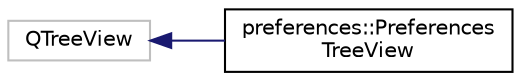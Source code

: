 digraph "Graphical Class Hierarchy"
{
 // LATEX_PDF_SIZE
  edge [fontname="Helvetica",fontsize="10",labelfontname="Helvetica",labelfontsize="10"];
  node [fontname="Helvetica",fontsize="10",shape=record];
  rankdir="LR";
  Node294 [label="QTreeView",height=0.2,width=0.4,color="grey75", fillcolor="white", style="filled",tooltip=" "];
  Node294 -> Node0 [dir="back",color="midnightblue",fontsize="10",style="solid",fontname="Helvetica"];
  Node0 [label="preferences::Preferences\lTreeView",height=0.2,width=0.4,color="black", fillcolor="white", style="filled",URL="$classpreferences_1_1_preferences_tree_view.html",tooltip=" "];
}
